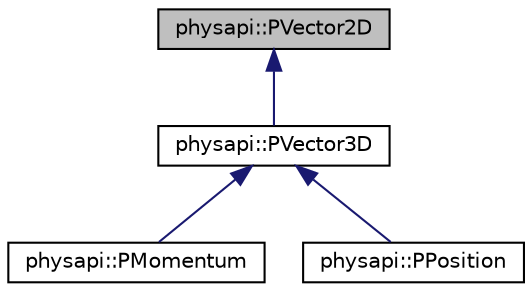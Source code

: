 digraph "physapi::PVector2D"
{
 // LATEX_PDF_SIZE
  edge [fontname="Helvetica",fontsize="10",labelfontname="Helvetica",labelfontsize="10"];
  node [fontname="Helvetica",fontsize="10",shape=record];
  Node1 [label="physapi::PVector2D",height=0.2,width=0.4,color="black", fillcolor="grey75", style="filled", fontcolor="black",tooltip="This class represents a vector in the XY plane."];
  Node1 -> Node2 [dir="back",color="midnightblue",fontsize="10",style="solid",fontname="Helvetica"];
  Node2 [label="physapi::PVector3D",height=0.2,width=0.4,color="black", fillcolor="white", style="filled",URL="$classphysapi_1_1_p_vector3_d.html",tooltip="This class represents a vector in the XYZ space."];
  Node2 -> Node3 [dir="back",color="midnightblue",fontsize="10",style="solid",fontname="Helvetica"];
  Node3 [label="physapi::PMomentum",height=0.2,width=0.4,color="black", fillcolor="white", style="filled",URL="$classphysapi_1_1_p_momentum.html",tooltip="This class represents a momentum vector."];
  Node2 -> Node4 [dir="back",color="midnightblue",fontsize="10",style="solid",fontname="Helvetica"];
  Node4 [label="physapi::PPosition",height=0.2,width=0.4,color="black", fillcolor="white", style="filled",URL="$classphysapi_1_1_p_position.html",tooltip="This class represents a radius vector."];
}
